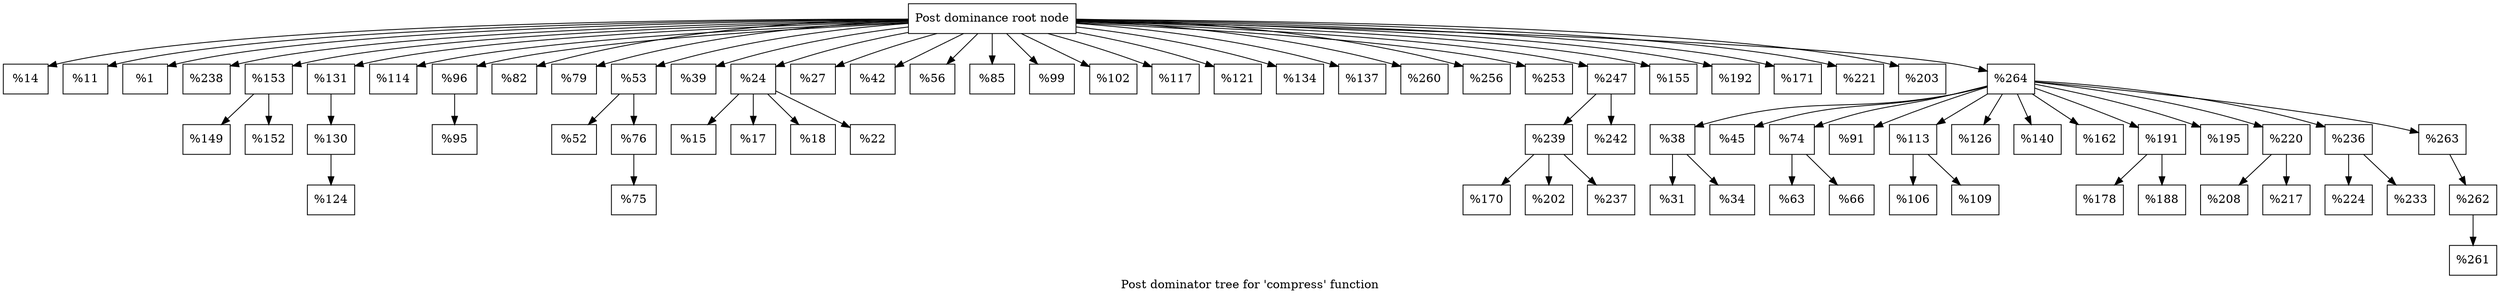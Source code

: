 digraph "Post dominator tree for 'compress' function" {
	label="Post dominator tree for 'compress' function";

	Node0xfb5a00 [shape=record,label="{Post dominance root node}"];
	Node0xfb5a00 -> Node0x1357830;
	Node0xfb5a00 -> Node0xfb5b20;
	Node0xfb5a00 -> Node0xfb59c0;
	Node0xfb5a00 -> Node0xfb5980;
	Node0xfb5a00 -> Node0x1358b40;
	Node0xfb5a00 -> Node0x10b18f0;
	Node0xfb5a00 -> Node0x1288530;
	Node0xfb5a00 -> Node0x133a610;
	Node0xfb5a00 -> Node0x10b3300;
	Node0xfb5a00 -> Node0x126ea60;
	Node0xfb5a00 -> Node0x12b7420;
	Node0xfb5a00 -> Node0x1289f30;
	Node0xfb5a00 -> Node0x10dd470;
	Node0xfb5a00 -> Node0x1273980;
	Node0xfb5a00 -> Node0x1349c40;
	Node0xfb5a00 -> Node0x11975c0;
	Node0xfb5a00 -> Node0x12ada70;
	Node0xfb5a00 -> Node0x10d1180;
	Node0xfb5a00 -> Node0x1208860;
	Node0xfb5a00 -> Node0x12236e0;
	Node0xfb5a00 -> Node0x124b930;
	Node0xfb5a00 -> Node0x134c4f0;
	Node0xfb5a00 -> Node0x12a7760;
	Node0xfb5a00 -> Node0x126c9b0;
	Node0xfb5a00 -> Node0x12b58a0;
	Node0xfb5a00 -> Node0x12e6060;
	Node0xfb5a00 -> Node0x10ed1b0;
	Node0xfb5a00 -> Node0x12b8c70;
	Node0xfb5a00 -> Node0x12b4260;
	Node0xfb5a00 -> Node0x129ec60;
	Node0xfb5a00 -> Node0x1197170;
	Node0xfb5a00 -> Node0x10000b0;
	Node0xfb5a00 -> Node0x12a2360;
	Node0x1357830 [shape=record,label="{%14}"];
	Node0xfb5b20 [shape=record,label="{%11}"];
	Node0xfb59c0 [shape=record,label="{%1}"];
	Node0xfb5980 [shape=record,label="{%238}"];
	Node0x1358b40 [shape=record,label="{%153}"];
	Node0x1358b40 -> Node0x10e6970;
	Node0x1358b40 -> Node0x1346630;
	Node0x10e6970 [shape=record,label="{%149}"];
	Node0x1346630 [shape=record,label="{%152}"];
	Node0x10b18f0 [shape=record,label="{%131}"];
	Node0x10b18f0 -> Node0x122d9a0;
	Node0x122d9a0 [shape=record,label="{%130}"];
	Node0x122d9a0 -> Node0x128ae10;
	Node0x128ae10 [shape=record,label="{%124}"];
	Node0x1288530 [shape=record,label="{%114}"];
	Node0x133a610 [shape=record,label="{%96}"];
	Node0x133a610 -> Node0x10d1ce0;
	Node0x10d1ce0 [shape=record,label="{%95}"];
	Node0x10b3300 [shape=record,label="{%82}"];
	Node0x126ea60 [shape=record,label="{%79}"];
	Node0x12b7420 [shape=record,label="{%53}"];
	Node0x12b7420 -> Node0x129bac0;
	Node0x12b7420 -> Node0x103eb00;
	Node0x129bac0 [shape=record,label="{%52}"];
	Node0x103eb00 [shape=record,label="{%76}"];
	Node0x103eb00 -> Node0x1197470;
	Node0x1197470 [shape=record,label="{%75}"];
	Node0x1289f30 [shape=record,label="{%39}"];
	Node0x10dd470 [shape=record,label="{%24}"];
	Node0x10dd470 -> Node0x11df620;
	Node0x10dd470 -> Node0x1330e10;
	Node0x10dd470 -> Node0x120ab40;
	Node0x10dd470 -> Node0x1054750;
	Node0x11df620 [shape=record,label="{%15}"];
	Node0x1330e10 [shape=record,label="{%17}"];
	Node0x120ab40 [shape=record,label="{%18}"];
	Node0x1054750 [shape=record,label="{%22}"];
	Node0x1273980 [shape=record,label="{%27}"];
	Node0x1349c40 [shape=record,label="{%42}"];
	Node0x11975c0 [shape=record,label="{%56}"];
	Node0x12ada70 [shape=record,label="{%85}"];
	Node0x10d1180 [shape=record,label="{%99}"];
	Node0x1208860 [shape=record,label="{%102}"];
	Node0x12236e0 [shape=record,label="{%117}"];
	Node0x124b930 [shape=record,label="{%121}"];
	Node0x134c4f0 [shape=record,label="{%134}"];
	Node0x12a7760 [shape=record,label="{%137}"];
	Node0x126c9b0 [shape=record,label="{%260}"];
	Node0x12b58a0 [shape=record,label="{%256}"];
	Node0x12e6060 [shape=record,label="{%253}"];
	Node0x10ed1b0 [shape=record,label="{%247}"];
	Node0x10ed1b0 -> Node0x12c0a80;
	Node0x10ed1b0 -> Node0x12bdbe0;
	Node0x12c0a80 [shape=record,label="{%239}"];
	Node0x12c0a80 -> Node0x1314a10;
	Node0x12c0a80 -> Node0x1277df0;
	Node0x12c0a80 -> Node0x12b5d00;
	Node0x1314a10 [shape=record,label="{%170}"];
	Node0x1277df0 [shape=record,label="{%202}"];
	Node0x12b5d00 [shape=record,label="{%237}"];
	Node0x12bdbe0 [shape=record,label="{%242}"];
	Node0x12b8c70 [shape=record,label="{%155}"];
	Node0x12b4260 [shape=record,label="{%192}"];
	Node0x129ec60 [shape=record,label="{%171}"];
	Node0x1197170 [shape=record,label="{%221}"];
	Node0x10000b0 [shape=record,label="{%203}"];
	Node0x12a2360 [shape=record,label="{%264}"];
	Node0x12a2360 -> Node0x1333190;
	Node0x12a2360 -> Node0x1252780;
	Node0x12a2360 -> Node0x1290fc0;
	Node0x12a2360 -> Node0x132e9f0;
	Node0x12a2360 -> Node0x10f6c80;
	Node0x12a2360 -> Node0x1264e70;
	Node0x12a2360 -> Node0x1327910;
	Node0x12a2360 -> Node0x1329920;
	Node0x12a2360 -> Node0x10502e0;
	Node0x12a2360 -> Node0x12b4db0;
	Node0x12a2360 -> Node0x10f1730;
	Node0x12a2360 -> Node0x10de530;
	Node0x12a2360 -> Node0x10e13e0;
	Node0x1333190 [shape=record,label="{%38}"];
	Node0x1333190 -> Node0x10f1fe0;
	Node0x1333190 -> Node0x1270080;
	Node0x10f1fe0 [shape=record,label="{%31}"];
	Node0x1270080 [shape=record,label="{%34}"];
	Node0x1252780 [shape=record,label="{%45}"];
	Node0x1290fc0 [shape=record,label="{%74}"];
	Node0x1290fc0 -> Node0x132f070;
	Node0x1290fc0 -> Node0x1270f60;
	Node0x132f070 [shape=record,label="{%63}"];
	Node0x1270f60 [shape=record,label="{%66}"];
	Node0x132e9f0 [shape=record,label="{%91}"];
	Node0x10f6c80 [shape=record,label="{%113}"];
	Node0x10f6c80 -> Node0x1243540;
	Node0x10f6c80 -> Node0x12aa220;
	Node0x1243540 [shape=record,label="{%106}"];
	Node0x12aa220 [shape=record,label="{%109}"];
	Node0x1264e70 [shape=record,label="{%126}"];
	Node0x1327910 [shape=record,label="{%140}"];
	Node0x1329920 [shape=record,label="{%162}"];
	Node0x10502e0 [shape=record,label="{%191}"];
	Node0x10502e0 -> Node0x1028ea0;
	Node0x10502e0 -> Node0x10d8000;
	Node0x1028ea0 [shape=record,label="{%178}"];
	Node0x10d8000 [shape=record,label="{%188}"];
	Node0x12b4db0 [shape=record,label="{%195}"];
	Node0x10f1730 [shape=record,label="{%220}"];
	Node0x10f1730 -> Node0x129af90;
	Node0x10f1730 -> Node0x133eab0;
	Node0x129af90 [shape=record,label="{%208}"];
	Node0x133eab0 [shape=record,label="{%217}"];
	Node0x10de530 [shape=record,label="{%236}"];
	Node0x10de530 -> Node0x12959e0;
	Node0x10de530 -> Node0x12d5690;
	Node0x12959e0 [shape=record,label="{%224}"];
	Node0x12d5690 [shape=record,label="{%233}"];
	Node0x10e13e0 [shape=record,label="{%263}"];
	Node0x10e13e0 -> Node0x125db80;
	Node0x125db80 [shape=record,label="{%262}"];
	Node0x125db80 -> Node0x1258180;
	Node0x1258180 [shape=record,label="{%261}"];
}
